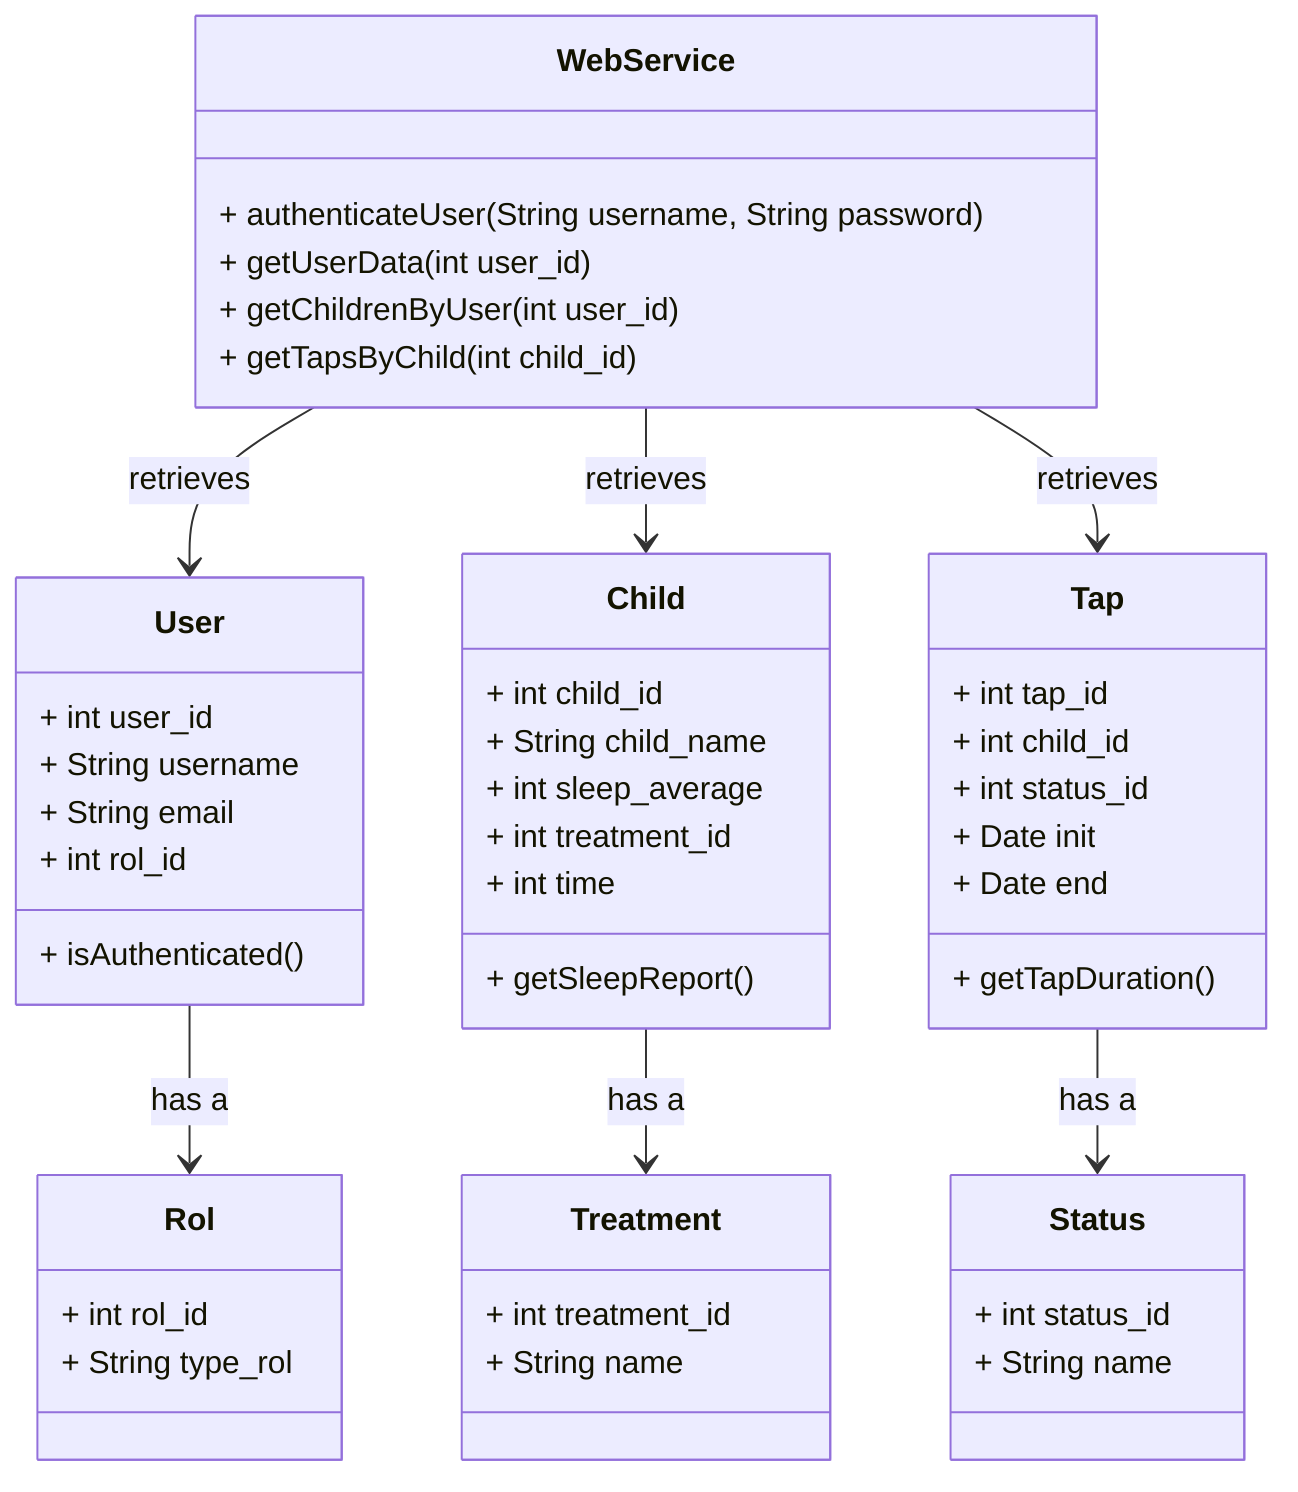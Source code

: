 classDiagram
    class WebService {
        + authenticateUser(String username, String password)
        + getUserData(int user_id)
        + getChildrenByUser(int user_id)
        + getTapsByChild(int child_id)
    }

    class User {
        + int user_id
        + String username
        + String email
        + int rol_id
        + isAuthenticated()
    }

    class Child {
        + int child_id
        + String child_name
        + int sleep_average
        + int treatment_id
        + int time
        + getSleepReport()
    }

    class Tap {
        + int tap_id
        + int child_id
        + int status_id
        + Date init
        + Date end
        + getTapDuration()
    }

    class Rol {
        + int rol_id
        + String type_rol
    }

    class Status {
        + int status_id
        + String name
    }

    class Treatment {
        + int treatment_id
        + String name
    }

    WebService --> User : retrieves
    WebService --> Child : retrieves
    WebService --> Tap : retrieves

    User --> Rol : has a
    Tap --> Status : has a
    Child --> Treatment : has a